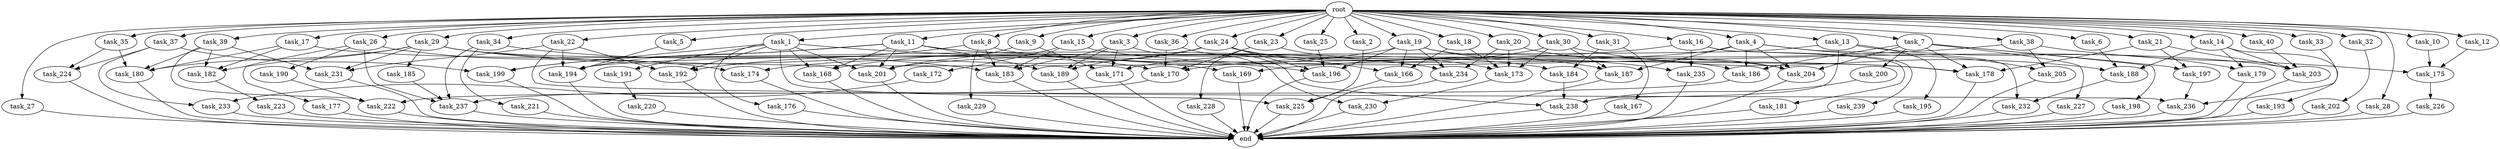 digraph G {
  task_29 [size="1.024000"];
  task_32 [size="1.024000"];
  task_191 [size="858993459.200000"];
  task_220 [size="549755813.888000"];
  task_27 [size="1.024000"];
  task_4 [size="1.024000"];
  task_2 [size="1.024000"];
  task_13 [size="1.024000"];
  task_224 [size="773094113.280000"];
  task_186 [size="773094113.280000"];
  task_177 [size="309237645.312000"];
  task_168 [size="1211180777.472000"];
  task_228 [size="137438953.472000"];
  task_223 [size="34359738.368000"];
  task_6 [size="1.024000"];
  task_9 [size="1.024000"];
  task_175 [size="1589137899.520000"];
  task_189 [size="867583393.792000"];
  task_188 [size="807453851.648000"];
  task_231 [size="1975684956.160000"];
  task_183 [size="1889785610.240000"];
  task_31 [size="1.024000"];
  task_179 [size="498216206.336000"];
  task_230 [size="455266533.376000"];
  task_16 [size="1.024000"];
  task_185 [size="695784701.952000"];
  task_194 [size="1632087572.480000"];
  task_40 [size="1.024000"];
  task_170 [size="1331439861.760000"];
  task_15 [size="1.024000"];
  task_10 [size="1.024000"];
  task_173 [size="1047972020.224000"];
  task_171 [size="1425929142.272000"];
  task_222 [size="1056561954.816000"];
  task_236 [size="1013612281.856000"];
  task_235 [size="635655159.808000"];
  task_190 [size="309237645.312000"];
  task_221 [size="137438953.472000"];
  task_199 [size="1692217114.624000"];
  task_237 [size="1726576852.992000"];
  task_26 [size="1.024000"];
  task_25 [size="1.024000"];
  task_201 [size="2113123909.632000"];
  end [size="0.000000"];
  task_227 [size="214748364.800000"];
  task_169 [size="730144440.320000"];
  task_192 [size="2576980377.600000"];
  task_239 [size="420906795.008000"];
  task_180 [size="1228360646.656000"];
  task_18 [size="1.024000"];
  task_12 [size="1.024000"];
  task_36 [size="1.024000"];
  task_33 [size="1.024000"];
  task_182 [size="1151051235.328000"];
  task_197 [size="292057776.128000"];
  task_14 [size="1.024000"];
  task_24 [size="1.024000"];
  task_229 [size="858993459.200000"];
  task_202 [size="309237645.312000"];
  task_167 [size="214748364.800000"];
  task_184 [size="352187318.272000"];
  task_174 [size="1005022347.264000"];
  task_21 [size="1.024000"];
  task_37 [size="1.024000"];
  task_196 [size="1984274890.752000"];
  task_187 [size="1812476198.912000"];
  task_23 [size="1.024000"];
  task_176 [size="858993459.200000"];
  root [size="0.000000"];
  task_5 [size="1.024000"];
  task_195 [size="420906795.008000"];
  task_193 [size="77309411.328000"];
  task_11 [size="1.024000"];
  task_234 [size="386547056.640000"];
  task_200 [size="214748364.800000"];
  task_3 [size="1.024000"];
  task_166 [size="987842478.080000"];
  task_19 [size="1.024000"];
  task_225 [size="970662608.896000"];
  task_39 [size="1.024000"];
  task_232 [size="635655159.808000"];
  task_22 [size="1.024000"];
  task_28 [size="1.024000"];
  task_7 [size="1.024000"];
  task_34 [size="1.024000"];
  task_233 [size="773094113.280000"];
  task_226 [size="137438953.472000"];
  task_17 [size="1.024000"];
  task_198 [size="214748364.800000"];
  task_20 [size="1.024000"];
  task_178 [size="1202590842.880000"];
  task_205 [size="455266533.376000"];
  task_1 [size="1.024000"];
  task_181 [size="420906795.008000"];
  task_204 [size="1632087572.480000"];
  task_172 [size="858993459.200000"];
  task_35 [size="1.024000"];
  task_30 [size="1.024000"];
  task_203 [size="1047972020.224000"];
  task_38 [size="1.024000"];
  task_238 [size="1408749273.088000"];
  task_8 [size="1.024000"];

  task_29 -> task_231 [size="679477248.000000"];
  task_29 -> task_185 [size="679477248.000000"];
  task_29 -> task_182 [size="679477248.000000"];
  task_29 -> task_169 [size="679477248.000000"];
  task_29 -> task_180 [size="679477248.000000"];
  task_29 -> task_170 [size="679477248.000000"];
  task_29 -> task_178 [size="679477248.000000"];
  task_32 -> task_202 [size="301989888.000000"];
  task_191 -> task_220 [size="536870912.000000"];
  task_220 -> end [size="1.000000"];
  task_27 -> end [size="1.000000"];
  task_4 -> task_187 [size="411041792.000000"];
  task_4 -> task_204 [size="411041792.000000"];
  task_4 -> task_201 [size="411041792.000000"];
  task_4 -> task_205 [size="411041792.000000"];
  task_4 -> task_232 [size="411041792.000000"];
  task_4 -> task_186 [size="411041792.000000"];
  task_2 -> task_225 [size="75497472.000000"];
  task_13 -> task_194 [size="411041792.000000"];
  task_13 -> task_195 [size="411041792.000000"];
  task_13 -> task_238 [size="411041792.000000"];
  task_13 -> task_179 [size="411041792.000000"];
  task_224 -> end [size="1.000000"];
  task_186 -> task_222 [size="411041792.000000"];
  task_177 -> end [size="1.000000"];
  task_168 -> end [size="1.000000"];
  task_228 -> end [size="1.000000"];
  task_223 -> end [size="1.000000"];
  task_6 -> task_188 [size="33554432.000000"];
  task_9 -> task_201 [size="679477248.000000"];
  task_9 -> task_171 [size="679477248.000000"];
  task_175 -> task_226 [size="134217728.000000"];
  task_189 -> end [size="1.000000"];
  task_188 -> task_232 [size="209715200.000000"];
  task_231 -> end [size="1.000000"];
  task_183 -> end [size="1.000000"];
  task_31 -> task_167 [size="209715200.000000"];
  task_31 -> task_184 [size="209715200.000000"];
  task_179 -> end [size="1.000000"];
  task_230 -> end [size="1.000000"];
  task_16 -> task_181 [size="411041792.000000"];
  task_16 -> task_235 [size="411041792.000000"];
  task_16 -> task_170 [size="411041792.000000"];
  task_16 -> task_239 [size="411041792.000000"];
  task_185 -> task_237 [size="838860800.000000"];
  task_194 -> end [size="1.000000"];
  task_40 -> task_203 [size="33554432.000000"];
  task_170 -> task_237 [size="411041792.000000"];
  task_15 -> task_203 [size="838860800.000000"];
  task_15 -> task_183 [size="838860800.000000"];
  task_15 -> task_172 [size="838860800.000000"];
  task_10 -> task_175 [size="838860800.000000"];
  task_173 -> task_230 [size="411041792.000000"];
  task_171 -> end [size="1.000000"];
  task_222 -> end [size="1.000000"];
  task_236 -> end [size="1.000000"];
  task_235 -> end [size="1.000000"];
  task_190 -> task_222 [size="209715200.000000"];
  task_221 -> end [size="1.000000"];
  task_199 -> end [size="1.000000"];
  task_237 -> end [size="1.000000"];
  task_26 -> task_237 [size="301989888.000000"];
  task_26 -> task_177 [size="301989888.000000"];
  task_26 -> task_174 [size="301989888.000000"];
  task_26 -> task_190 [size="301989888.000000"];
  task_25 -> task_196 [size="209715200.000000"];
  task_201 -> end [size="1.000000"];
  task_227 -> end [size="1.000000"];
  task_169 -> end [size="1.000000"];
  task_192 -> end [size="1.000000"];
  task_239 -> end [size="1.000000"];
  task_180 -> end [size="1.000000"];
  task_18 -> task_166 [size="75497472.000000"];
  task_18 -> task_173 [size="75497472.000000"];
  task_12 -> task_175 [size="679477248.000000"];
  task_36 -> task_238 [size="75497472.000000"];
  task_36 -> task_170 [size="75497472.000000"];
  task_33 -> task_236 [size="75497472.000000"];
  task_182 -> task_223 [size="33554432.000000"];
  task_197 -> task_236 [size="75497472.000000"];
  task_14 -> task_203 [size="75497472.000000"];
  task_14 -> task_193 [size="75497472.000000"];
  task_14 -> task_179 [size="75497472.000000"];
  task_14 -> task_188 [size="75497472.000000"];
  task_24 -> task_187 [size="679477248.000000"];
  task_24 -> task_189 [size="679477248.000000"];
  task_24 -> task_166 [size="679477248.000000"];
  task_24 -> task_174 [size="679477248.000000"];
  task_24 -> task_196 [size="679477248.000000"];
  task_229 -> end [size="1.000000"];
  task_202 -> end [size="1.000000"];
  task_167 -> end [size="1.000000"];
  task_184 -> task_238 [size="679477248.000000"];
  task_174 -> end [size="1.000000"];
  task_21 -> task_203 [size="75497472.000000"];
  task_21 -> task_197 [size="75497472.000000"];
  task_21 -> task_178 [size="75497472.000000"];
  task_37 -> task_224 [size="679477248.000000"];
  task_37 -> task_199 [size="679477248.000000"];
  task_37 -> task_233 [size="679477248.000000"];
  task_196 -> end [size="1.000000"];
  task_187 -> end [size="1.000000"];
  task_23 -> task_170 [size="134217728.000000"];
  task_23 -> task_173 [size="134217728.000000"];
  task_23 -> task_228 [size="134217728.000000"];
  task_176 -> end [size="1.000000"];
  root -> task_12 [size="1.000000"];
  root -> task_36 [size="1.000000"];
  root -> task_16 [size="1.000000"];
  root -> task_9 [size="1.000000"];
  root -> task_39 [size="1.000000"];
  root -> task_11 [size="1.000000"];
  root -> task_22 [size="1.000000"];
  root -> task_7 [size="1.000000"];
  root -> task_33 [size="1.000000"];
  root -> task_28 [size="1.000000"];
  root -> task_4 [size="1.000000"];
  root -> task_34 [size="1.000000"];
  root -> task_2 [size="1.000000"];
  root -> task_15 [size="1.000000"];
  root -> task_10 [size="1.000000"];
  root -> task_29 [size="1.000000"];
  root -> task_21 [size="1.000000"];
  root -> task_17 [size="1.000000"];
  root -> task_18 [size="1.000000"];
  root -> task_27 [size="1.000000"];
  root -> task_20 [size="1.000000"];
  root -> task_23 [size="1.000000"];
  root -> task_6 [size="1.000000"];
  root -> task_32 [size="1.000000"];
  root -> task_5 [size="1.000000"];
  root -> task_37 [size="1.000000"];
  root -> task_26 [size="1.000000"];
  root -> task_25 [size="1.000000"];
  root -> task_8 [size="1.000000"];
  root -> task_35 [size="1.000000"];
  root -> task_13 [size="1.000000"];
  root -> task_30 [size="1.000000"];
  root -> task_19 [size="1.000000"];
  root -> task_1 [size="1.000000"];
  root -> task_40 [size="1.000000"];
  root -> task_38 [size="1.000000"];
  root -> task_24 [size="1.000000"];
  root -> task_3 [size="1.000000"];
  root -> task_31 [size="1.000000"];
  root -> task_14 [size="1.000000"];
  task_5 -> task_194 [size="209715200.000000"];
  task_195 -> end [size="1.000000"];
  task_193 -> end [size="1.000000"];
  task_11 -> task_189 [size="134217728.000000"];
  task_11 -> task_201 [size="134217728.000000"];
  task_11 -> task_184 [size="134217728.000000"];
  task_11 -> task_186 [size="134217728.000000"];
  task_11 -> task_194 [size="134217728.000000"];
  task_11 -> task_199 [size="134217728.000000"];
  task_11 -> task_168 [size="134217728.000000"];
  task_234 -> end [size="1.000000"];
  task_200 -> task_238 [size="209715200.000000"];
  task_3 -> task_230 [size="33554432.000000"];
  task_3 -> task_189 [size="33554432.000000"];
  task_3 -> task_183 [size="33554432.000000"];
  task_3 -> task_171 [size="33554432.000000"];
  task_166 -> task_225 [size="33554432.000000"];
  task_19 -> task_235 [size="209715200.000000"];
  task_19 -> task_196 [size="209715200.000000"];
  task_19 -> task_234 [size="209715200.000000"];
  task_19 -> task_168 [size="209715200.000000"];
  task_19 -> task_166 [size="209715200.000000"];
  task_19 -> task_178 [size="209715200.000000"];
  task_225 -> end [size="1.000000"];
  task_39 -> task_180 [size="411041792.000000"];
  task_39 -> task_222 [size="411041792.000000"];
  task_39 -> task_182 [size="411041792.000000"];
  task_39 -> task_231 [size="411041792.000000"];
  task_232 -> end [size="1.000000"];
  task_22 -> task_194 [size="838860800.000000"];
  task_22 -> task_231 [size="838860800.000000"];
  task_22 -> task_192 [size="838860800.000000"];
  task_22 -> task_236 [size="838860800.000000"];
  task_28 -> end [size="1.000000"];
  task_7 -> task_204 [size="209715200.000000"];
  task_7 -> task_186 [size="209715200.000000"];
  task_7 -> task_197 [size="209715200.000000"];
  task_7 -> task_227 [size="209715200.000000"];
  task_7 -> task_200 [size="209715200.000000"];
  task_7 -> task_198 [size="209715200.000000"];
  task_7 -> task_178 [size="209715200.000000"];
  task_34 -> task_221 [size="134217728.000000"];
  task_34 -> task_183 [size="134217728.000000"];
  task_34 -> task_237 [size="134217728.000000"];
  task_233 -> end [size="1.000000"];
  task_226 -> end [size="1.000000"];
  task_17 -> task_180 [size="33554432.000000"];
  task_17 -> task_182 [size="33554432.000000"];
  task_17 -> task_234 [size="33554432.000000"];
  task_198 -> end [size="1.000000"];
  task_20 -> task_204 [size="134217728.000000"];
  task_20 -> task_234 [size="134217728.000000"];
  task_20 -> task_173 [size="134217728.000000"];
  task_178 -> end [size="1.000000"];
  task_205 -> end [size="1.000000"];
  task_1 -> task_201 [size="838860800.000000"];
  task_1 -> task_225 [size="838860800.000000"];
  task_1 -> task_191 [size="838860800.000000"];
  task_1 -> task_176 [size="838860800.000000"];
  task_1 -> task_192 [size="838860800.000000"];
  task_1 -> task_199 [size="838860800.000000"];
  task_1 -> task_168 [size="838860800.000000"];
  task_1 -> task_196 [size="838860800.000000"];
  task_181 -> end [size="1.000000"];
  task_204 -> end [size="1.000000"];
  task_172 -> task_233 [size="75497472.000000"];
  task_35 -> task_224 [size="75497472.000000"];
  task_35 -> task_180 [size="75497472.000000"];
  task_30 -> task_187 [size="679477248.000000"];
  task_30 -> task_171 [size="679477248.000000"];
  task_30 -> task_173 [size="679477248.000000"];
  task_30 -> task_188 [size="679477248.000000"];
  task_203 -> end [size="1.000000"];
  task_38 -> task_175 [size="33554432.000000"];
  task_38 -> task_169 [size="33554432.000000"];
  task_38 -> task_205 [size="33554432.000000"];
  task_238 -> end [size="1.000000"];
  task_8 -> task_192 [size="838860800.000000"];
  task_8 -> task_183 [size="838860800.000000"];
  task_8 -> task_204 [size="838860800.000000"];
  task_8 -> task_229 [size="838860800.000000"];
}
